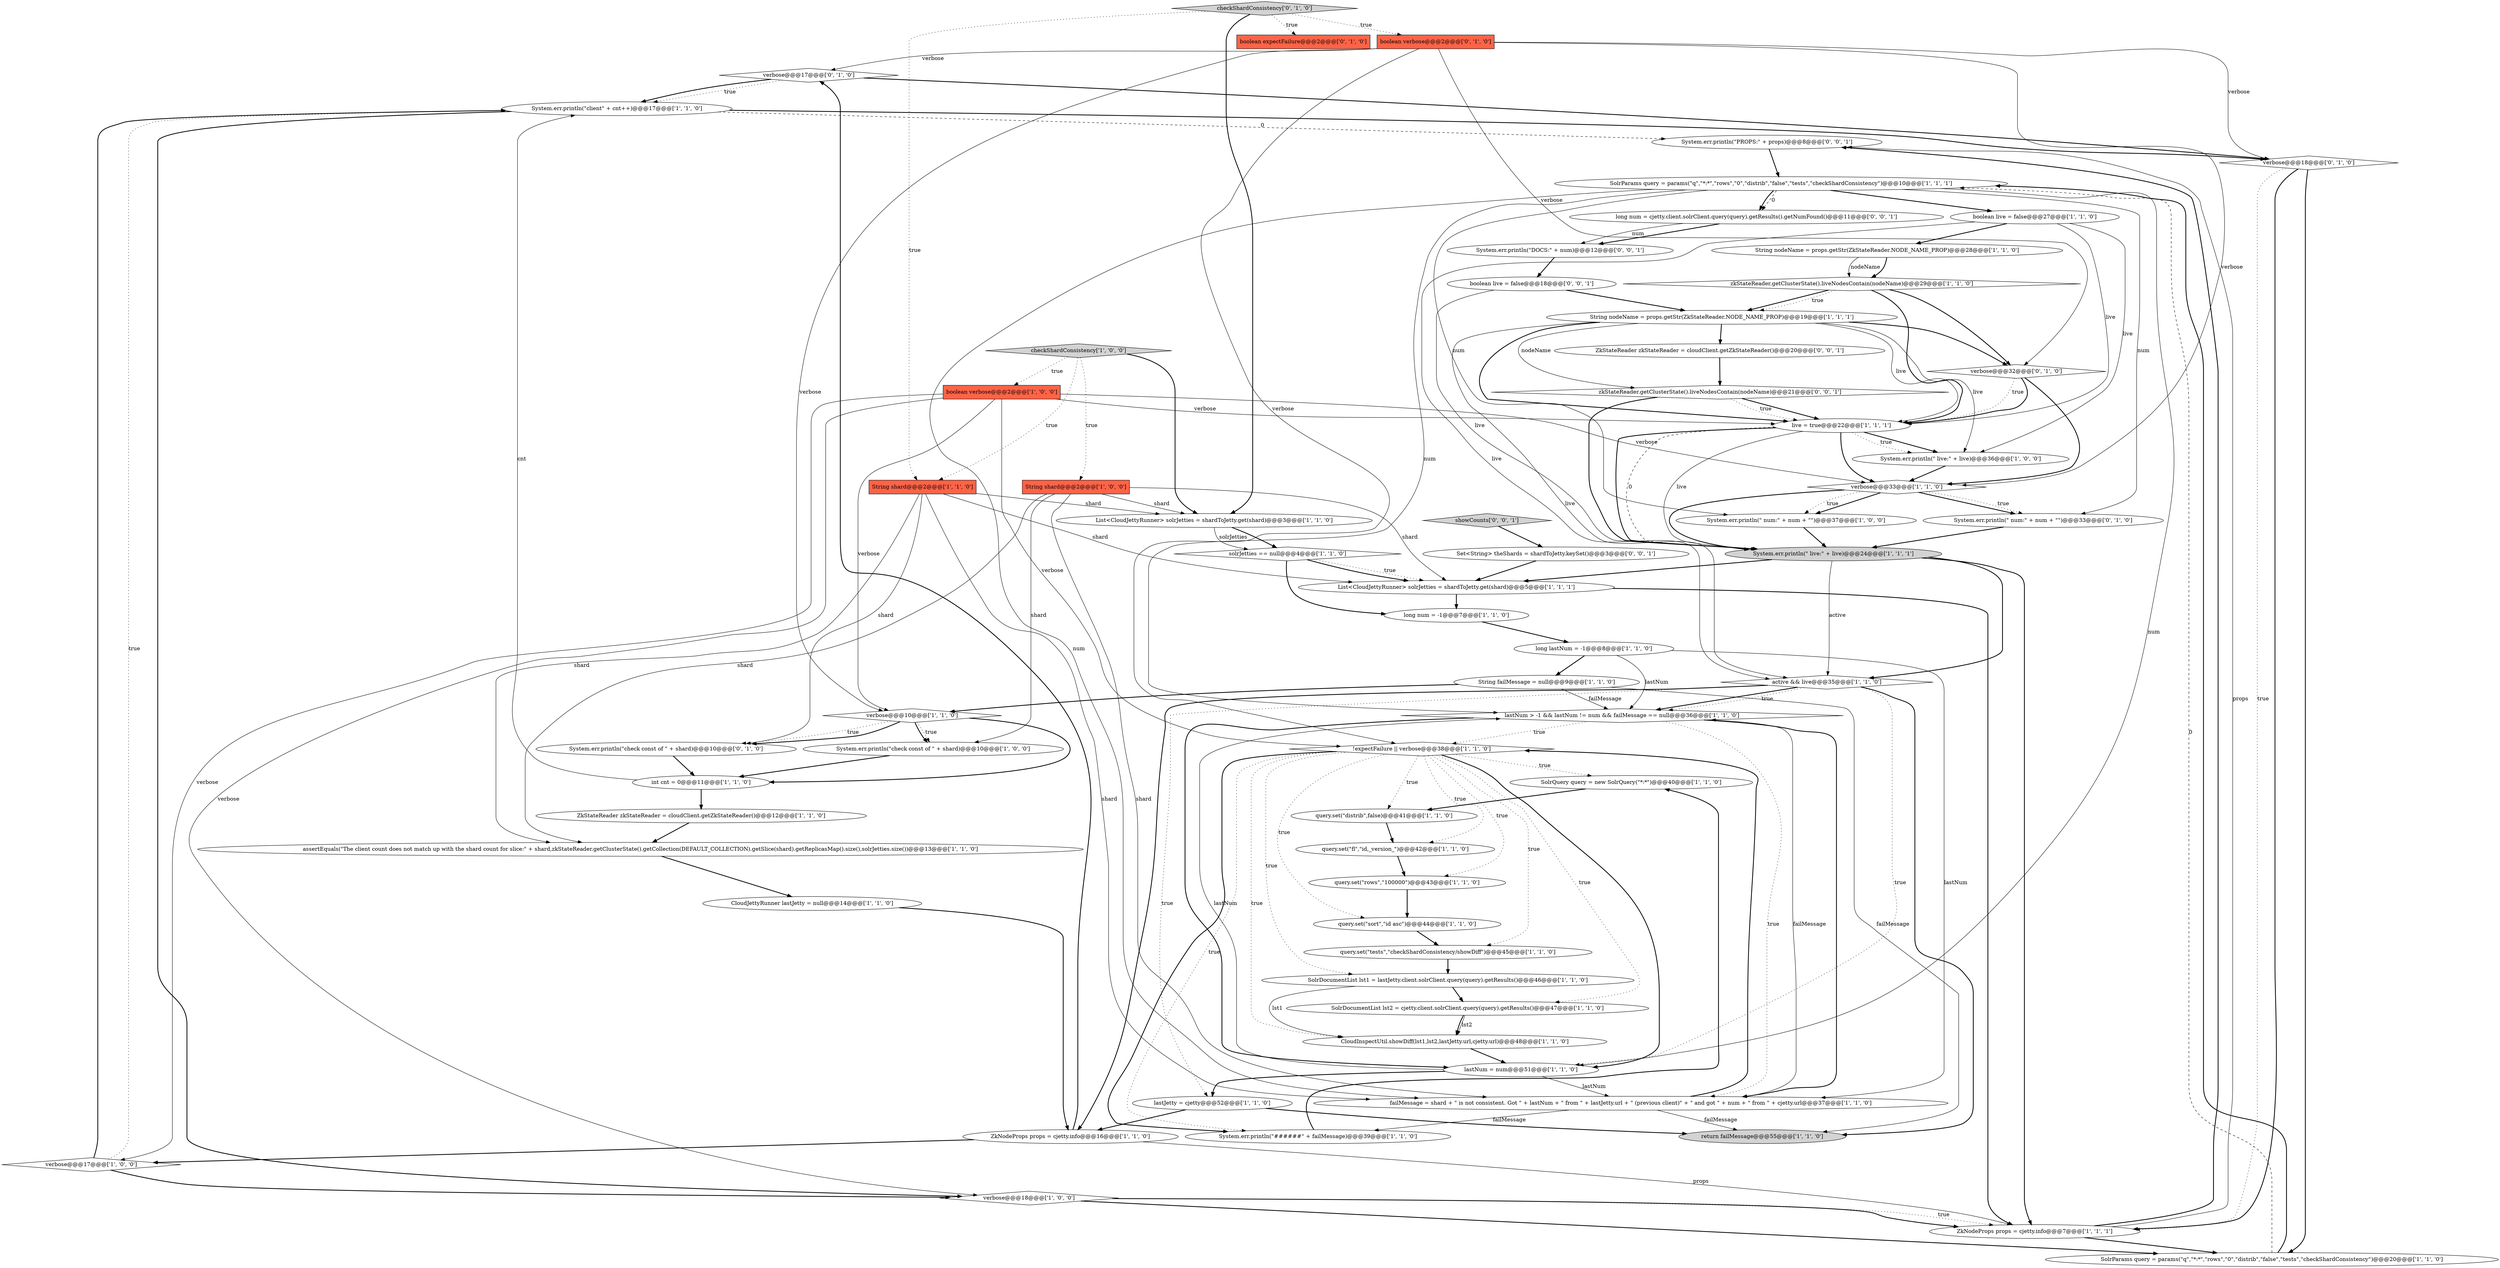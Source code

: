 digraph {
49 [style = filled, label = "verbose@@@17@@@['0', '1', '0']", fillcolor = white, shape = diamond image = "AAA0AAABBB2BBB"];
15 [style = filled, label = "checkShardConsistency['1', '0', '0']", fillcolor = lightgray, shape = diamond image = "AAA0AAABBB1BBB"];
16 [style = filled, label = "long num = -1@@@7@@@['1', '1', '0']", fillcolor = white, shape = ellipse image = "AAA0AAABBB1BBB"];
38 [style = filled, label = "String shard@@@2@@@['1', '1', '0']", fillcolor = tomato, shape = box image = "AAA0AAABBB1BBB"];
54 [style = filled, label = "checkShardConsistency['0', '1', '0']", fillcolor = lightgray, shape = diamond image = "AAA0AAABBB2BBB"];
2 [style = filled, label = "SolrQuery query = new SolrQuery(\"*:*\")@@@40@@@['1', '1', '0']", fillcolor = white, shape = ellipse image = "AAA0AAABBB1BBB"];
20 [style = filled, label = "query.set(\"distrib\",false)@@@41@@@['1', '1', '0']", fillcolor = white, shape = ellipse image = "AAA0AAABBB1BBB"];
64 [style = filled, label = "boolean live = false@@@18@@@['0', '0', '1']", fillcolor = white, shape = ellipse image = "AAA0AAABBB3BBB"];
18 [style = filled, label = "List<CloudJettyRunner> solrJetties = shardToJetty.get(shard)@@@5@@@['1', '1', '1']", fillcolor = white, shape = ellipse image = "AAA0AAABBB1BBB"];
57 [style = filled, label = "System.err.println(\"PROPS:\" + props)@@@8@@@['0', '0', '1']", fillcolor = white, shape = ellipse image = "AAA0AAABBB3BBB"];
0 [style = filled, label = "assertEquals(\"The client count does not match up with the shard count for slice:\" + shard,zkStateReader.getClusterState().getCollection(DEFAULT_COLLECTION).getSlice(shard).getReplicasMap().size(),solrJetties.size())@@@13@@@['1', '1', '0']", fillcolor = white, shape = ellipse image = "AAA0AAABBB1BBB"];
32 [style = filled, label = "System.err.println(\" live:\" + live)@@@24@@@['1', '1', '1']", fillcolor = lightgray, shape = ellipse image = "AAA0AAABBB1BBB"];
19 [style = filled, label = "System.err.println(\"check const of \" + shard)@@@10@@@['1', '0', '0']", fillcolor = white, shape = ellipse image = "AAA0AAABBB1BBB"];
13 [style = filled, label = "int cnt = 0@@@11@@@['1', '1', '0']", fillcolor = white, shape = ellipse image = "AAA0AAABBB1BBB"];
63 [style = filled, label = "ZkStateReader zkStateReader = cloudClient.getZkStateReader()@@@20@@@['0', '0', '1']", fillcolor = white, shape = ellipse image = "AAA0AAABBB3BBB"];
34 [style = filled, label = "query.set(\"sort\",\"id asc\")@@@44@@@['1', '1', '0']", fillcolor = white, shape = ellipse image = "AAA0AAABBB1BBB"];
56 [style = filled, label = "boolean verbose@@@2@@@['0', '1', '0']", fillcolor = tomato, shape = box image = "AAA0AAABBB2BBB"];
1 [style = filled, label = "CloudJettyRunner lastJetty = null@@@14@@@['1', '1', '0']", fillcolor = white, shape = ellipse image = "AAA0AAABBB1BBB"];
33 [style = filled, label = "ZkNodeProps props = cjetty.info@@@7@@@['1', '1', '1']", fillcolor = white, shape = ellipse image = "AAA0AAABBB1BBB"];
8 [style = filled, label = "zkStateReader.getClusterState().liveNodesContain(nodeName)@@@29@@@['1', '1', '0']", fillcolor = white, shape = diamond image = "AAA0AAABBB1BBB"];
23 [style = filled, label = "System.err.println(\" num:\" + num + \"\")@@@37@@@['1', '0', '0']", fillcolor = white, shape = ellipse image = "AAA0AAABBB1BBB"];
52 [style = filled, label = "System.err.println(\"check const of \" + shard)@@@10@@@['0', '1', '0']", fillcolor = white, shape = ellipse image = "AAA0AAABBB2BBB"];
58 [style = filled, label = "zkStateReader.getClusterState().liveNodesContain(nodeName)@@@21@@@['0', '0', '1']", fillcolor = white, shape = diamond image = "AAA0AAABBB3BBB"];
27 [style = filled, label = "return failMessage@@@55@@@['1', '1', '0']", fillcolor = lightgray, shape = ellipse image = "AAA0AAABBB1BBB"];
61 [style = filled, label = "long num = cjetty.client.solrClient.query(query).getResults().getNumFound()@@@11@@@['0', '0', '1']", fillcolor = white, shape = ellipse image = "AAA0AAABBB3BBB"];
24 [style = filled, label = "active && live@@@35@@@['1', '1', '0']", fillcolor = white, shape = diamond image = "AAA0AAABBB1BBB"];
43 [style = filled, label = "verbose@@@33@@@['1', '1', '0']", fillcolor = white, shape = diamond image = "AAA0AAABBB1BBB"];
60 [style = filled, label = "showCounts['0', '0', '1']", fillcolor = lightgray, shape = diamond image = "AAA0AAABBB3BBB"];
5 [style = filled, label = "long lastNum = -1@@@8@@@['1', '1', '0']", fillcolor = white, shape = ellipse image = "AAA0AAABBB1BBB"];
37 [style = filled, label = "lastNum > -1 && lastNum != num && failMessage == null@@@36@@@['1', '1', '0']", fillcolor = white, shape = diamond image = "AAA0AAABBB1BBB"];
39 [style = filled, label = "query.set(\"rows\",\"100000\")@@@43@@@['1', '1', '0']", fillcolor = white, shape = ellipse image = "AAA0AAABBB1BBB"];
48 [style = filled, label = "query.set(\"fl\",\"id,_version_\")@@@42@@@['1', '1', '0']", fillcolor = white, shape = ellipse image = "AAA0AAABBB1BBB"];
55 [style = filled, label = "boolean expectFailure@@@2@@@['0', '1', '0']", fillcolor = tomato, shape = box image = "AAA0AAABBB2BBB"];
17 [style = filled, label = "boolean live = false@@@27@@@['1', '1', '0']", fillcolor = white, shape = ellipse image = "AAA0AAABBB1BBB"];
9 [style = filled, label = "boolean verbose@@@2@@@['1', '0', '0']", fillcolor = tomato, shape = box image = "AAA0AAABBB1BBB"];
42 [style = filled, label = "SolrParams query = params(\"q\",\"*:*\",\"rows\",\"0\",\"distrib\",\"false\",\"tests\",\"checkShardConsistency\")@@@10@@@['1', '1', '1']", fillcolor = white, shape = ellipse image = "AAA0AAABBB1BBB"];
53 [style = filled, label = "System.err.println(\" num:\" + num + \"\")@@@33@@@['0', '1', '0']", fillcolor = white, shape = ellipse image = "AAA0AAABBB2BBB"];
45 [style = filled, label = "!expectFailure || verbose@@@38@@@['1', '1', '0']", fillcolor = white, shape = diamond image = "AAA0AAABBB1BBB"];
3 [style = filled, label = "String nodeName = props.getStr(ZkStateReader.NODE_NAME_PROP)@@@19@@@['1', '1', '1']", fillcolor = white, shape = ellipse image = "AAA0AAABBB1BBB"];
12 [style = filled, label = "List<CloudJettyRunner> solrJetties = shardToJetty.get(shard)@@@3@@@['1', '1', '0']", fillcolor = white, shape = ellipse image = "AAA0AAABBB1BBB"];
59 [style = filled, label = "Set<String> theShards = shardToJetty.keySet()@@@3@@@['0', '0', '1']", fillcolor = white, shape = ellipse image = "AAA0AAABBB3BBB"];
26 [style = filled, label = "SolrDocumentList lst2 = cjetty.client.solrClient.query(query).getResults()@@@47@@@['1', '1', '0']", fillcolor = white, shape = ellipse image = "AAA0AAABBB1BBB"];
41 [style = filled, label = "query.set(\"tests\",\"checkShardConsistency/showDiff\")@@@45@@@['1', '1', '0']", fillcolor = white, shape = ellipse image = "AAA0AAABBB1BBB"];
36 [style = filled, label = "verbose@@@10@@@['1', '1', '0']", fillcolor = white, shape = diamond image = "AAA0AAABBB1BBB"];
40 [style = filled, label = "SolrParams query = params(\"q\",\"*:*\",\"rows\",\"0\",\"distrib\",\"false\",\"tests\",\"checkShardConsistency\")@@@20@@@['1', '1', '0']", fillcolor = white, shape = ellipse image = "AAA0AAABBB1BBB"];
25 [style = filled, label = "String failMessage = null@@@9@@@['1', '1', '0']", fillcolor = white, shape = ellipse image = "AAA0AAABBB1BBB"];
14 [style = filled, label = "String nodeName = props.getStr(ZkStateReader.NODE_NAME_PROP)@@@28@@@['1', '1', '0']", fillcolor = white, shape = ellipse image = "AAA0AAABBB1BBB"];
29 [style = filled, label = "System.err.println(\"client\" + cnt++)@@@17@@@['1', '1', '0']", fillcolor = white, shape = ellipse image = "AAA0AAABBB1BBB"];
7 [style = filled, label = "ZkNodeProps props = cjetty.info@@@16@@@['1', '1', '0']", fillcolor = white, shape = ellipse image = "AAA0AAABBB1BBB"];
47 [style = filled, label = "live = true@@@22@@@['1', '1', '1']", fillcolor = white, shape = ellipse image = "AAA0AAABBB1BBB"];
28 [style = filled, label = "failMessage = shard + \" is not consistent. Got \" + lastNum + \" from \" + lastJetty.url + \" (previous client)\" + \" and got \" + num + \" from \" + cjetty.url@@@37@@@['1', '1', '0']", fillcolor = white, shape = ellipse image = "AAA0AAABBB1BBB"];
35 [style = filled, label = "CloudInspectUtil.showDiff(lst1,lst2,lastJetty.url,cjetty.url)@@@48@@@['1', '1', '0']", fillcolor = white, shape = ellipse image = "AAA0AAABBB1BBB"];
10 [style = filled, label = "verbose@@@17@@@['1', '0', '0']", fillcolor = white, shape = diamond image = "AAA0AAABBB1BBB"];
31 [style = filled, label = "solrJetties == null@@@4@@@['1', '1', '0']", fillcolor = white, shape = diamond image = "AAA0AAABBB1BBB"];
46 [style = filled, label = "System.err.println(\" live:\" + live)@@@36@@@['1', '0', '0']", fillcolor = white, shape = ellipse image = "AAA0AAABBB1BBB"];
4 [style = filled, label = "String shard@@@2@@@['1', '0', '0']", fillcolor = tomato, shape = box image = "AAA0AAABBB1BBB"];
11 [style = filled, label = "verbose@@@18@@@['1', '0', '0']", fillcolor = white, shape = diamond image = "AAA0AAABBB1BBB"];
21 [style = filled, label = "ZkStateReader zkStateReader = cloudClient.getZkStateReader()@@@12@@@['1', '1', '0']", fillcolor = white, shape = ellipse image = "AAA0AAABBB1BBB"];
22 [style = filled, label = "lastJetty = cjetty@@@52@@@['1', '1', '0']", fillcolor = white, shape = ellipse image = "AAA0AAABBB1BBB"];
30 [style = filled, label = "SolrDocumentList lst1 = lastJetty.client.solrClient.query(query).getResults()@@@46@@@['1', '1', '0']", fillcolor = white, shape = ellipse image = "AAA0AAABBB1BBB"];
50 [style = filled, label = "verbose@@@32@@@['0', '1', '0']", fillcolor = white, shape = diamond image = "AAA0AAABBB2BBB"];
51 [style = filled, label = "verbose@@@18@@@['0', '1', '0']", fillcolor = white, shape = diamond image = "AAA0AAABBB2BBB"];
6 [style = filled, label = "lastNum = num@@@51@@@['1', '1', '0']", fillcolor = white, shape = ellipse image = "AAA0AAABBB1BBB"];
62 [style = filled, label = "System.err.println(\"DOCS:\" + num)@@@12@@@['0', '0', '1']", fillcolor = white, shape = ellipse image = "AAA0AAABBB3BBB"];
44 [style = filled, label = "System.err.println(\"######\" + failMessage)@@@39@@@['1', '1', '0']", fillcolor = white, shape = ellipse image = "AAA0AAABBB1BBB"];
42->28 [style = solid, label="num"];
36->52 [style = dotted, label="true"];
23->32 [style = bold, label=""];
15->38 [style = dotted, label="true"];
37->45 [style = dotted, label="true"];
3->63 [style = bold, label=""];
26->35 [style = bold, label=""];
9->43 [style = solid, label="verbose"];
31->18 [style = bold, label=""];
10->11 [style = bold, label=""];
17->14 [style = bold, label=""];
6->22 [style = bold, label=""];
30->35 [style = solid, label="lst1"];
28->37 [style = solid, label="failMessage"];
5->37 [style = solid, label="lastNum"];
58->47 [style = bold, label=""];
24->22 [style = dotted, label="true"];
45->2 [style = dotted, label="true"];
44->2 [style = bold, label=""];
51->33 [style = dotted, label="true"];
45->39 [style = dotted, label="true"];
37->28 [style = bold, label=""];
57->42 [style = bold, label=""];
14->8 [style = bold, label=""];
16->5 [style = bold, label=""];
15->9 [style = dotted, label="true"];
24->27 [style = bold, label=""];
3->50 [style = bold, label=""];
60->59 [style = bold, label=""];
4->0 [style = solid, label="shard"];
58->47 [style = dotted, label="true"];
5->28 [style = solid, label="lastNum"];
45->30 [style = dotted, label="true"];
28->45 [style = bold, label=""];
38->12 [style = solid, label="shard"];
35->6 [style = bold, label=""];
64->3 [style = bold, label=""];
3->46 [style = solid, label="live"];
24->37 [style = bold, label=""];
7->33 [style = solid, label="props"];
30->26 [style = bold, label=""];
47->43 [style = bold, label=""];
50->43 [style = bold, label=""];
42->61 [style = bold, label=""];
61->62 [style = solid, label="num"];
8->47 [style = bold, label=""];
24->7 [style = bold, label=""];
41->30 [style = bold, label=""];
49->29 [style = dotted, label="true"];
9->45 [style = solid, label="verbose"];
36->19 [style = bold, label=""];
51->33 [style = bold, label=""];
3->58 [style = solid, label="nodeName"];
40->42 [style = dashed, label="0"];
47->46 [style = bold, label=""];
47->32 [style = bold, label=""];
38->28 [style = solid, label="shard"];
29->51 [style = bold, label=""];
42->37 [style = solid, label="num"];
45->20 [style = dotted, label="true"];
8->3 [style = bold, label=""];
43->53 [style = bold, label=""];
12->31 [style = bold, label=""];
15->4 [style = dotted, label="true"];
47->32 [style = dashed, label="0"];
13->29 [style = solid, label="cnt"];
28->44 [style = solid, label="failMessage"];
45->6 [style = bold, label=""];
9->10 [style = solid, label="verbose"];
33->57 [style = bold, label=""];
3->47 [style = bold, label=""];
56->51 [style = solid, label="verbose"];
49->29 [style = bold, label=""];
45->26 [style = dotted, label="true"];
56->50 [style = solid, label="verbose"];
32->33 [style = bold, label=""];
58->32 [style = bold, label=""];
32->24 [style = solid, label="active"];
31->16 [style = bold, label=""];
36->52 [style = bold, label=""];
53->32 [style = bold, label=""];
43->23 [style = bold, label=""];
46->43 [style = bold, label=""];
11->33 [style = dotted, label="true"];
43->23 [style = dotted, label="true"];
7->49 [style = bold, label=""];
40->42 [style = bold, label=""];
6->37 [style = solid, label="lastNum"];
54->56 [style = dotted, label="true"];
56->36 [style = solid, label="verbose"];
45->44 [style = bold, label=""];
25->37 [style = solid, label="failMessage"];
43->32 [style = bold, label=""];
25->36 [style = bold, label=""];
11->40 [style = bold, label=""];
15->12 [style = bold, label=""];
24->37 [style = dotted, label="true"];
12->31 [style = solid, label="solrJetties"];
45->41 [style = dotted, label="true"];
42->53 [style = solid, label="num"];
38->18 [style = solid, label="shard"];
52->13 [style = bold, label=""];
61->62 [style = bold, label=""];
18->33 [style = bold, label=""];
25->27 [style = solid, label="failMessage"];
4->19 [style = solid, label="shard"];
51->40 [style = bold, label=""];
3->47 [style = solid, label="live"];
19->13 [style = bold, label=""];
33->40 [style = bold, label=""];
47->46 [style = dotted, label="true"];
6->28 [style = solid, label="lastNum"];
29->57 [style = dashed, label="0"];
38->0 [style = solid, label="shard"];
9->47 [style = solid, label="verbose"];
34->41 [style = bold, label=""];
33->57 [style = solid, label="props"];
3->24 [style = solid, label="live"];
18->16 [style = bold, label=""];
42->17 [style = bold, label=""];
36->19 [style = dotted, label="true"];
9->11 [style = solid, label="verbose"];
50->47 [style = dotted, label="true"];
54->38 [style = dotted, label="true"];
42->61 [style = dashed, label="0"];
56->49 [style = solid, label="verbose"];
9->36 [style = solid, label="verbose"];
45->35 [style = dotted, label="true"];
31->18 [style = dotted, label="true"];
8->3 [style = dotted, label="true"];
1->7 [style = bold, label=""];
21->0 [style = bold, label=""];
63->58 [style = bold, label=""];
8->50 [style = bold, label=""];
54->55 [style = dotted, label="true"];
17->47 [style = solid, label="live"];
56->45 [style = solid, label="verbose"];
26->35 [style = solid, label="lst2"];
11->33 [style = bold, label=""];
28->27 [style = solid, label="failMessage"];
17->46 [style = solid, label="live"];
39->34 [style = bold, label=""];
14->8 [style = solid, label="nodeName"];
64->32 [style = solid, label="live"];
7->10 [style = bold, label=""];
49->51 [style = bold, label=""];
62->64 [style = bold, label=""];
20->48 [style = bold, label=""];
50->47 [style = bold, label=""];
22->27 [style = bold, label=""];
37->28 [style = dotted, label="true"];
4->18 [style = solid, label="shard"];
45->34 [style = dotted, label="true"];
45->48 [style = dotted, label="true"];
48->39 [style = bold, label=""];
10->29 [style = bold, label=""];
17->24 [style = solid, label="live"];
56->43 [style = solid, label="verbose"];
0->1 [style = bold, label=""];
54->12 [style = bold, label=""];
10->29 [style = dotted, label="true"];
32->18 [style = bold, label=""];
4->12 [style = solid, label="shard"];
43->53 [style = dotted, label="true"];
42->6 [style = solid, label="num"];
5->25 [style = bold, label=""];
36->13 [style = bold, label=""];
24->6 [style = dotted, label="true"];
37->6 [style = bold, label=""];
2->20 [style = bold, label=""];
22->7 [style = bold, label=""];
47->32 [style = solid, label="live"];
59->18 [style = bold, label=""];
38->52 [style = solid, label="shard"];
45->44 [style = dotted, label="true"];
4->28 [style = solid, label="shard"];
42->23 [style = solid, label="num"];
29->11 [style = bold, label=""];
32->24 [style = bold, label=""];
13->21 [style = bold, label=""];
}
